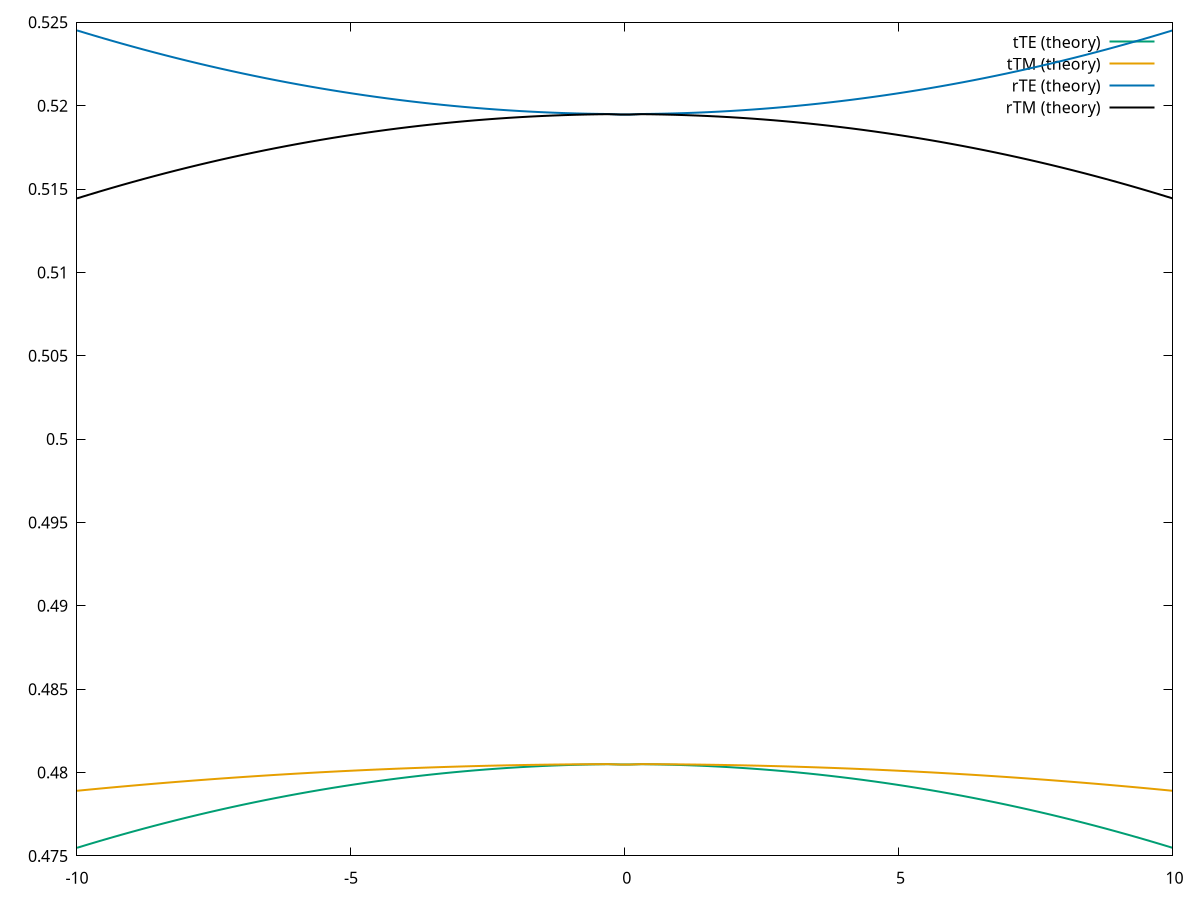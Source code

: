D2R=pi/180.0;

sind(x) = sin(x*D2R);
cosd(x) = cos(x*D2R);

Radical(Eps,Theta)   = sqrt( Eps - sind(Theta)*sind(Theta) );

DenomTE(Eps,Theta) = cosd(Theta) + Radical(Eps,Theta);
tTE(Eps,Theta)     = 2.0*cosd(Theta) / DenomTE(Eps,Theta);
rTE(Eps,Theta)     = (cosd(Theta)-Radical(Eps,Theta)) / DenomTE(Eps,Theta);

DenomTM(Eps,Theta) = Eps*cosd(Theta) + Radical(Eps,Theta);
tTM(Eps,Theta)     = 2.0*sqrt(Eps)*cosd(Theta) / DenomTM(Eps,Theta);
rTM(Eps,Theta)     = (Eps*cosd(Theta) - Radical(Eps,Theta)) / DenomTM(Eps,Theta);

FILE='E10HalfSpace_40.transmission'
Epsilon=10

plot FILE u 2:7          t 'tTE (SCUFF)'  w p pt 7 ps 1.5 \
    ,abs(tTE(Epsilon,x)) t 'tTE (theory)' w l lw 2        \
    ,FILE u 2:9          t 'tTM (SCUFF)'  w p pt 7 ps 1.5 \
    ,abs(tTM(Epsilon,x)) t 'tTM (theory)' w l lw 2        \
    ,FILE u 2:11         t 'rTE (SCUFF)'  w p pt 7 ps 1.5 \
    ,abs(rTE(Epsilon,x)) t 'rTE (theory)' w l lw 2        \
    ,FILE u 2:13         t 'rTM (SCUFF)'  w p pt 7 ps 1.5 \
    ,abs(rTM(Epsilon,x)) t 'rTM (theory)' w l lw 2
